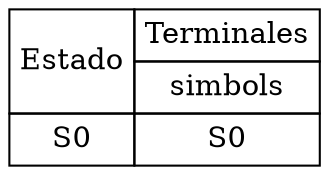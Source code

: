 digraph tablatransiciones {
abc [shape=none, margin=0, label=<
<TABLE BORDER="0" CELLBORDER="1" CELLSPACING="0" CELLPADDING="4">
<TR>
<TD ROWSPAN="2">Estado</TD>
<TD COLSPAN="1">Terminales</TD>
</TR>
<TR>
<TD>simbols</TD></TR>
<TR>
<TD>S0</TD><TD>S0</TD></TR>
</TABLE>>];
}